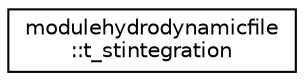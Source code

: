 digraph "Graphical Class Hierarchy"
{
 // LATEX_PDF_SIZE
  edge [fontname="Helvetica",fontsize="10",labelfontname="Helvetica",labelfontsize="10"];
  node [fontname="Helvetica",fontsize="10",shape=record];
  rankdir="LR";
  Node0 [label="modulehydrodynamicfile\l::t_stintegration",height=0.2,width=0.4,color="black", fillcolor="white", style="filled",URL="$structmodulehydrodynamicfile_1_1t__stintegration.html",tooltip=" "];
}
